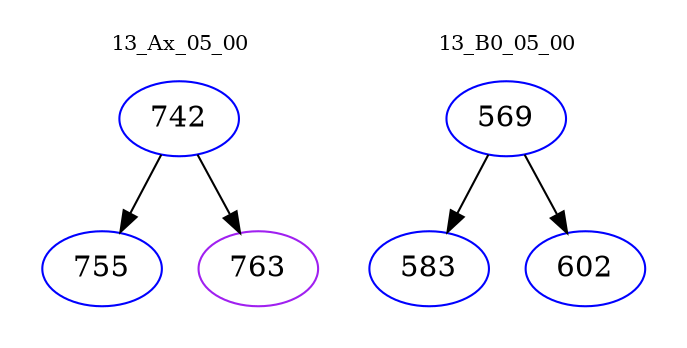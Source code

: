 digraph{
subgraph cluster_0 {
color = white
label = "13_Ax_05_00";
fontsize=10;
T0_742 [label="742", color="blue"]
T0_742 -> T0_755 [color="black"]
T0_755 [label="755", color="blue"]
T0_742 -> T0_763 [color="black"]
T0_763 [label="763", color="purple"]
}
subgraph cluster_1 {
color = white
label = "13_B0_05_00";
fontsize=10;
T1_569 [label="569", color="blue"]
T1_569 -> T1_583 [color="black"]
T1_583 [label="583", color="blue"]
T1_569 -> T1_602 [color="black"]
T1_602 [label="602", color="blue"]
}
}
